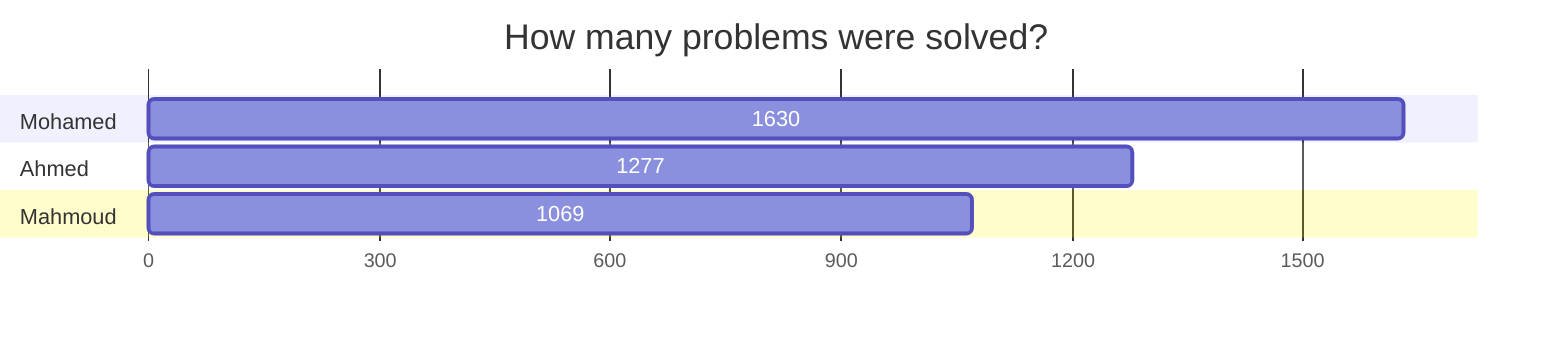 gantt
    title How many problems were solved?
    dateFormat X
    axisFormat %s
    section Mohamed
        1630: 0, 1630
    section Ahmed
        1277: 0, 1277
    section Mahmoud
        1069: 0, 1069